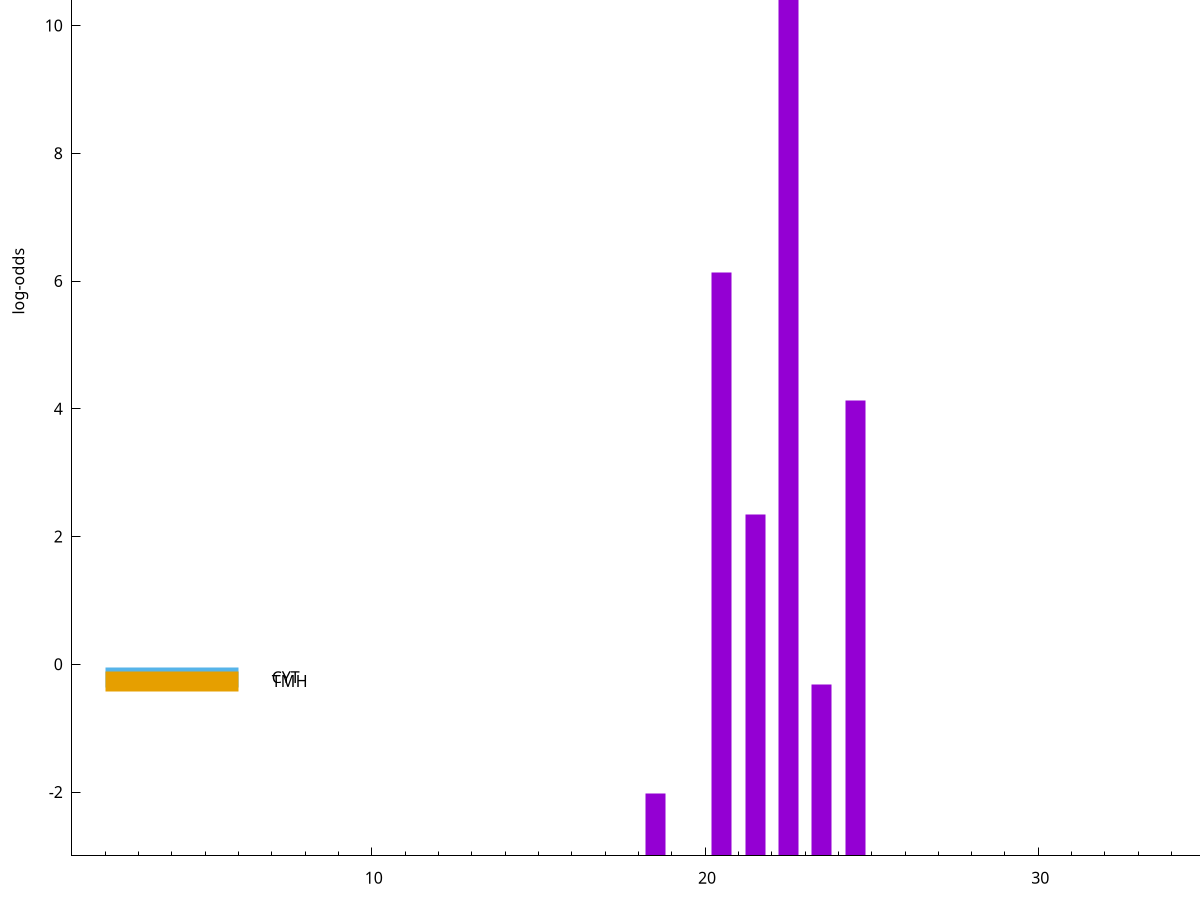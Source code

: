 set title "LipoP predictions for SRR4017915.gff"
set size 2., 1.4
set xrange [1:70] 
set mxtics 10
set yrange [-3:15]
set y2range [0:18]
set ylabel "log-odds"
set term postscript eps color solid "Helvetica" 30
set output "SRR4017915.gff20.eps"
set arrow from 2,12.4038 to 6,12.4038 nohead lt 1 lw 20
set label "SpI" at 7,12.4038
set arrow from 2,-0.200913 to 6,-0.200913 nohead lt 3 lw 20
set label "CYT" at 7,-0.200913
set arrow from 2,-0.262946 to 6,-0.262946 nohead lt 4 lw 20
set label "TMH" at 7,-0.262946
set arrow from 2,12.4038 to 6,12.4038 nohead lt 1 lw 20
set label "SpI" at 7,12.4038
# NOTE: The scores below are the log-odds scores with the threshold
# NOTE: subtracted (a hack to make gnuplot make the histogram all
# NOTE: look nice).
plot "-" axes x1y2 title "" with impulses lt 1 lw 20
22.500000 15.378600
20.500000 9.130310
24.500000 7.124470
21.500000 5.351780
23.500000 2.687236
18.500000 0.984770
e
exit

